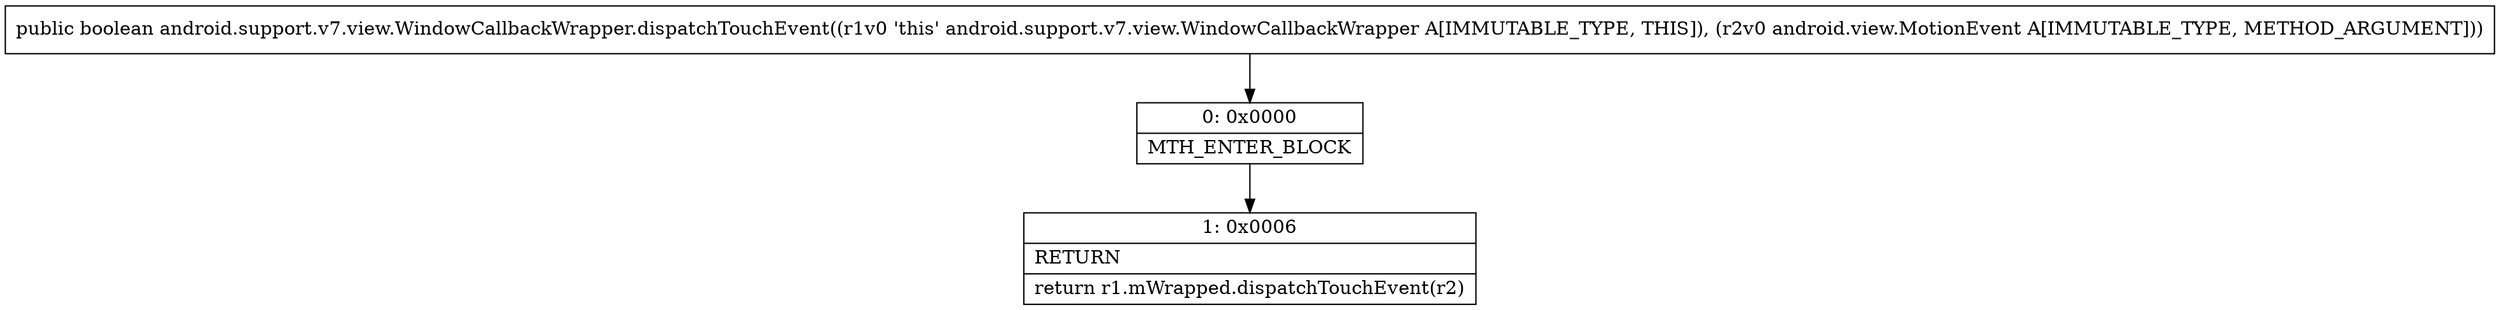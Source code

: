 digraph "CFG forandroid.support.v7.view.WindowCallbackWrapper.dispatchTouchEvent(Landroid\/view\/MotionEvent;)Z" {
Node_0 [shape=record,label="{0\:\ 0x0000|MTH_ENTER_BLOCK\l}"];
Node_1 [shape=record,label="{1\:\ 0x0006|RETURN\l|return r1.mWrapped.dispatchTouchEvent(r2)\l}"];
MethodNode[shape=record,label="{public boolean android.support.v7.view.WindowCallbackWrapper.dispatchTouchEvent((r1v0 'this' android.support.v7.view.WindowCallbackWrapper A[IMMUTABLE_TYPE, THIS]), (r2v0 android.view.MotionEvent A[IMMUTABLE_TYPE, METHOD_ARGUMENT])) }"];
MethodNode -> Node_0;
Node_0 -> Node_1;
}


